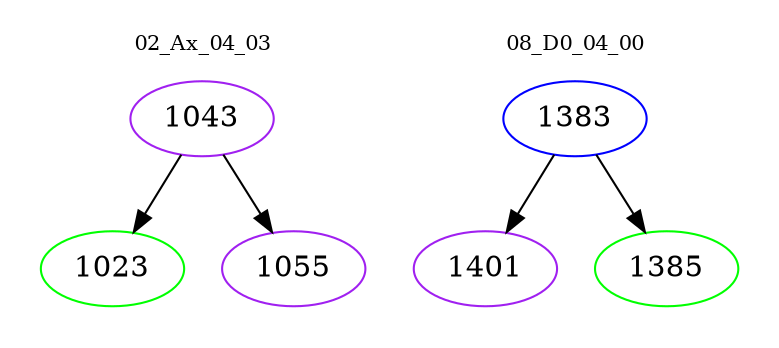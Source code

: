 digraph{
subgraph cluster_0 {
color = white
label = "02_Ax_04_03";
fontsize=10;
T0_1043 [label="1043", color="purple"]
T0_1043 -> T0_1023 [color="black"]
T0_1023 [label="1023", color="green"]
T0_1043 -> T0_1055 [color="black"]
T0_1055 [label="1055", color="purple"]
}
subgraph cluster_1 {
color = white
label = "08_D0_04_00";
fontsize=10;
T1_1383 [label="1383", color="blue"]
T1_1383 -> T1_1401 [color="black"]
T1_1401 [label="1401", color="purple"]
T1_1383 -> T1_1385 [color="black"]
T1_1385 [label="1385", color="green"]
}
}
